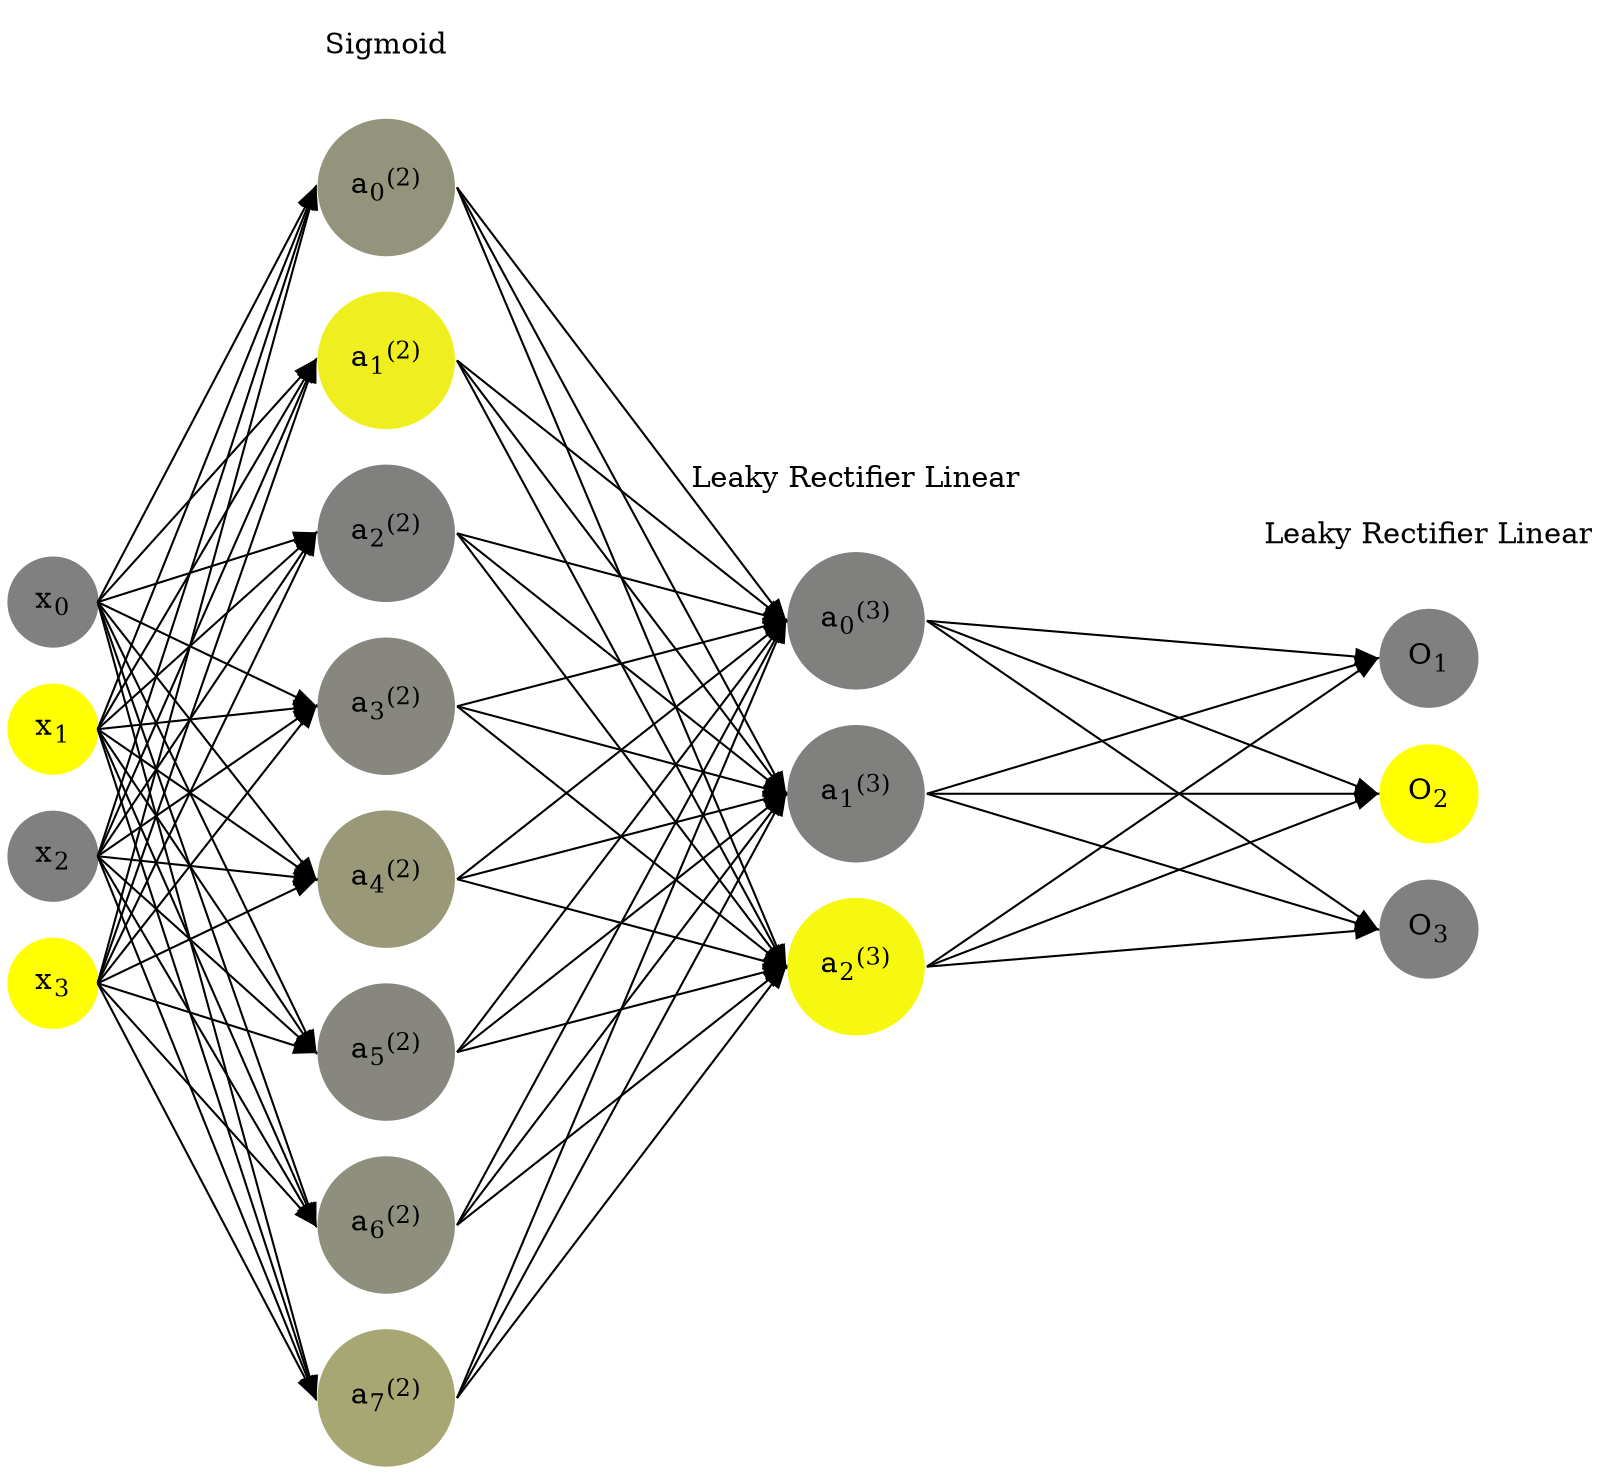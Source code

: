 digraph G {
	rankdir = LR;
	splines=false;
	edge[style=invis];
	ranksep= 1.4;
	{
	node [shape=circle, color="0.1667, 0.0, 0.5", style=filled, fillcolor="0.1667, 0.0, 0.5"];
	x0 [label=<x<sub>0</sub>>];
	}
	{
	node [shape=circle, color="0.1667, 1.0, 1.0", style=filled, fillcolor="0.1667, 1.0, 1.0"];
	x1 [label=<x<sub>1</sub>>];
	}
	{
	node [shape=circle, color="0.1667, 0.0, 0.5", style=filled, fillcolor="0.1667, 0.0, 0.5"];
	x2 [label=<x<sub>2</sub>>];
	}
	{
	node [shape=circle, color="0.1667, 1.0, 1.0", style=filled, fillcolor="0.1667, 1.0, 1.0"];
	x3 [label=<x<sub>3</sub>>];
	}
	{
	node [shape=circle, color="0.1667, 0.160984, 0.580492", style=filled, fillcolor="0.1667, 0.160984, 0.580492"];
	a02 [label=<a<sub>0</sub><sup>(2)</sup>>];
	}
	{
	node [shape=circle, color="0.1667, 0.868200, 0.934100", style=filled, fillcolor="0.1667, 0.868200, 0.934100"];
	a12 [label=<a<sub>1</sub><sup>(2)</sup>>];
	}
	{
	node [shape=circle, color="0.1667, 0.000176, 0.500088", style=filled, fillcolor="0.1667, 0.000176, 0.500088"];
	a22 [label=<a<sub>2</sub><sup>(2)</sup>>];
	}
	{
	node [shape=circle, color="0.1667, 0.058653, 0.529327", style=filled, fillcolor="0.1667, 0.058653, 0.529327"];
	a32 [label=<a<sub>3</sub><sup>(2)</sup>>];
	}
	{
	node [shape=circle, color="0.1667, 0.198605, 0.599303", style=filled, fillcolor="0.1667, 0.198605, 0.599303"];
	a42 [label=<a<sub>4</sub><sup>(2)</sup>>];
	}
	{
	node [shape=circle, color="0.1667, 0.055755, 0.527878", style=filled, fillcolor="0.1667, 0.055755, 0.527878"];
	a52 [label=<a<sub>5</sub><sup>(2)</sup>>];
	}
	{
	node [shape=circle, color="0.1667, 0.124394, 0.562197", style=filled, fillcolor="0.1667, 0.124394, 0.562197"];
	a62 [label=<a<sub>6</sub><sup>(2)</sup>>];
	}
	{
	node [shape=circle, color="0.1667, 0.310398, 0.655199", style=filled, fillcolor="0.1667, 0.310398, 0.655199"];
	a72 [label=<a<sub>7</sub><sup>(2)</sup>>];
	}
	{
	node [shape=circle, color="0.1667, 0.000953, 0.500476", style=filled, fillcolor="0.1667, 0.000953, 0.500476"];
	a03 [label=<a<sub>0</sub><sup>(3)</sup>>];
	}
	{
	node [shape=circle, color="0.1667, 0.002166, 0.501083", style=filled, fillcolor="0.1667, 0.002166, 0.501083"];
	a13 [label=<a<sub>1</sub><sup>(3)</sup>>];
	}
	{
	node [shape=circle, color="0.1667, 0.937684, 0.968842", style=filled, fillcolor="0.1667, 0.937684, 0.968842"];
	a23 [label=<a<sub>2</sub><sup>(3)</sup>>];
	}
	{
	node [shape=circle, color="0.1667, 0.0, 0.5", style=filled, fillcolor="0.1667, 0.0, 0.5"];
	O1 [label=<O<sub>1</sub>>];
	}
	{
	node [shape=circle, color="0.1667, 1.0, 1.0", style=filled, fillcolor="0.1667, 1.0, 1.0"];
	O2 [label=<O<sub>2</sub>>];
	}
	{
	node [shape=circle, color="0.1667, 0.0, 0.5", style=filled, fillcolor="0.1667, 0.0, 0.5"];
	O3 [label=<O<sub>3</sub>>];
	}
	{
	rank=same;
	x0->x1->x2->x3;
	}
	{
	rank=same;
	a02->a12->a22->a32->a42->a52->a62->a72;
	}
	{
	rank=same;
	a03->a13->a23;
	}
	{
	rank=same;
	O1->O2->O3;
	}
	l1 [shape=plaintext,label="Sigmoid"];
	l1->a02;
	{rank=same; l1;a02};
	l2 [shape=plaintext,label="Leaky Rectifier Linear"];
	l2->a03;
	{rank=same; l2;a03};
	l3 [shape=plaintext,label="Leaky Rectifier Linear"];
	l3->O1;
	{rank=same; l3;O1};
edge[style=solid, tailport=e, headport=w];
	{x0;x1;x2;x3} -> {a02;a12;a22;a32;a42;a52;a62;a72};
	{a02;a12;a22;a32;a42;a52;a62;a72} -> {a03;a13;a23};
	{a03;a13;a23} -> {O1,O2,O3};
}